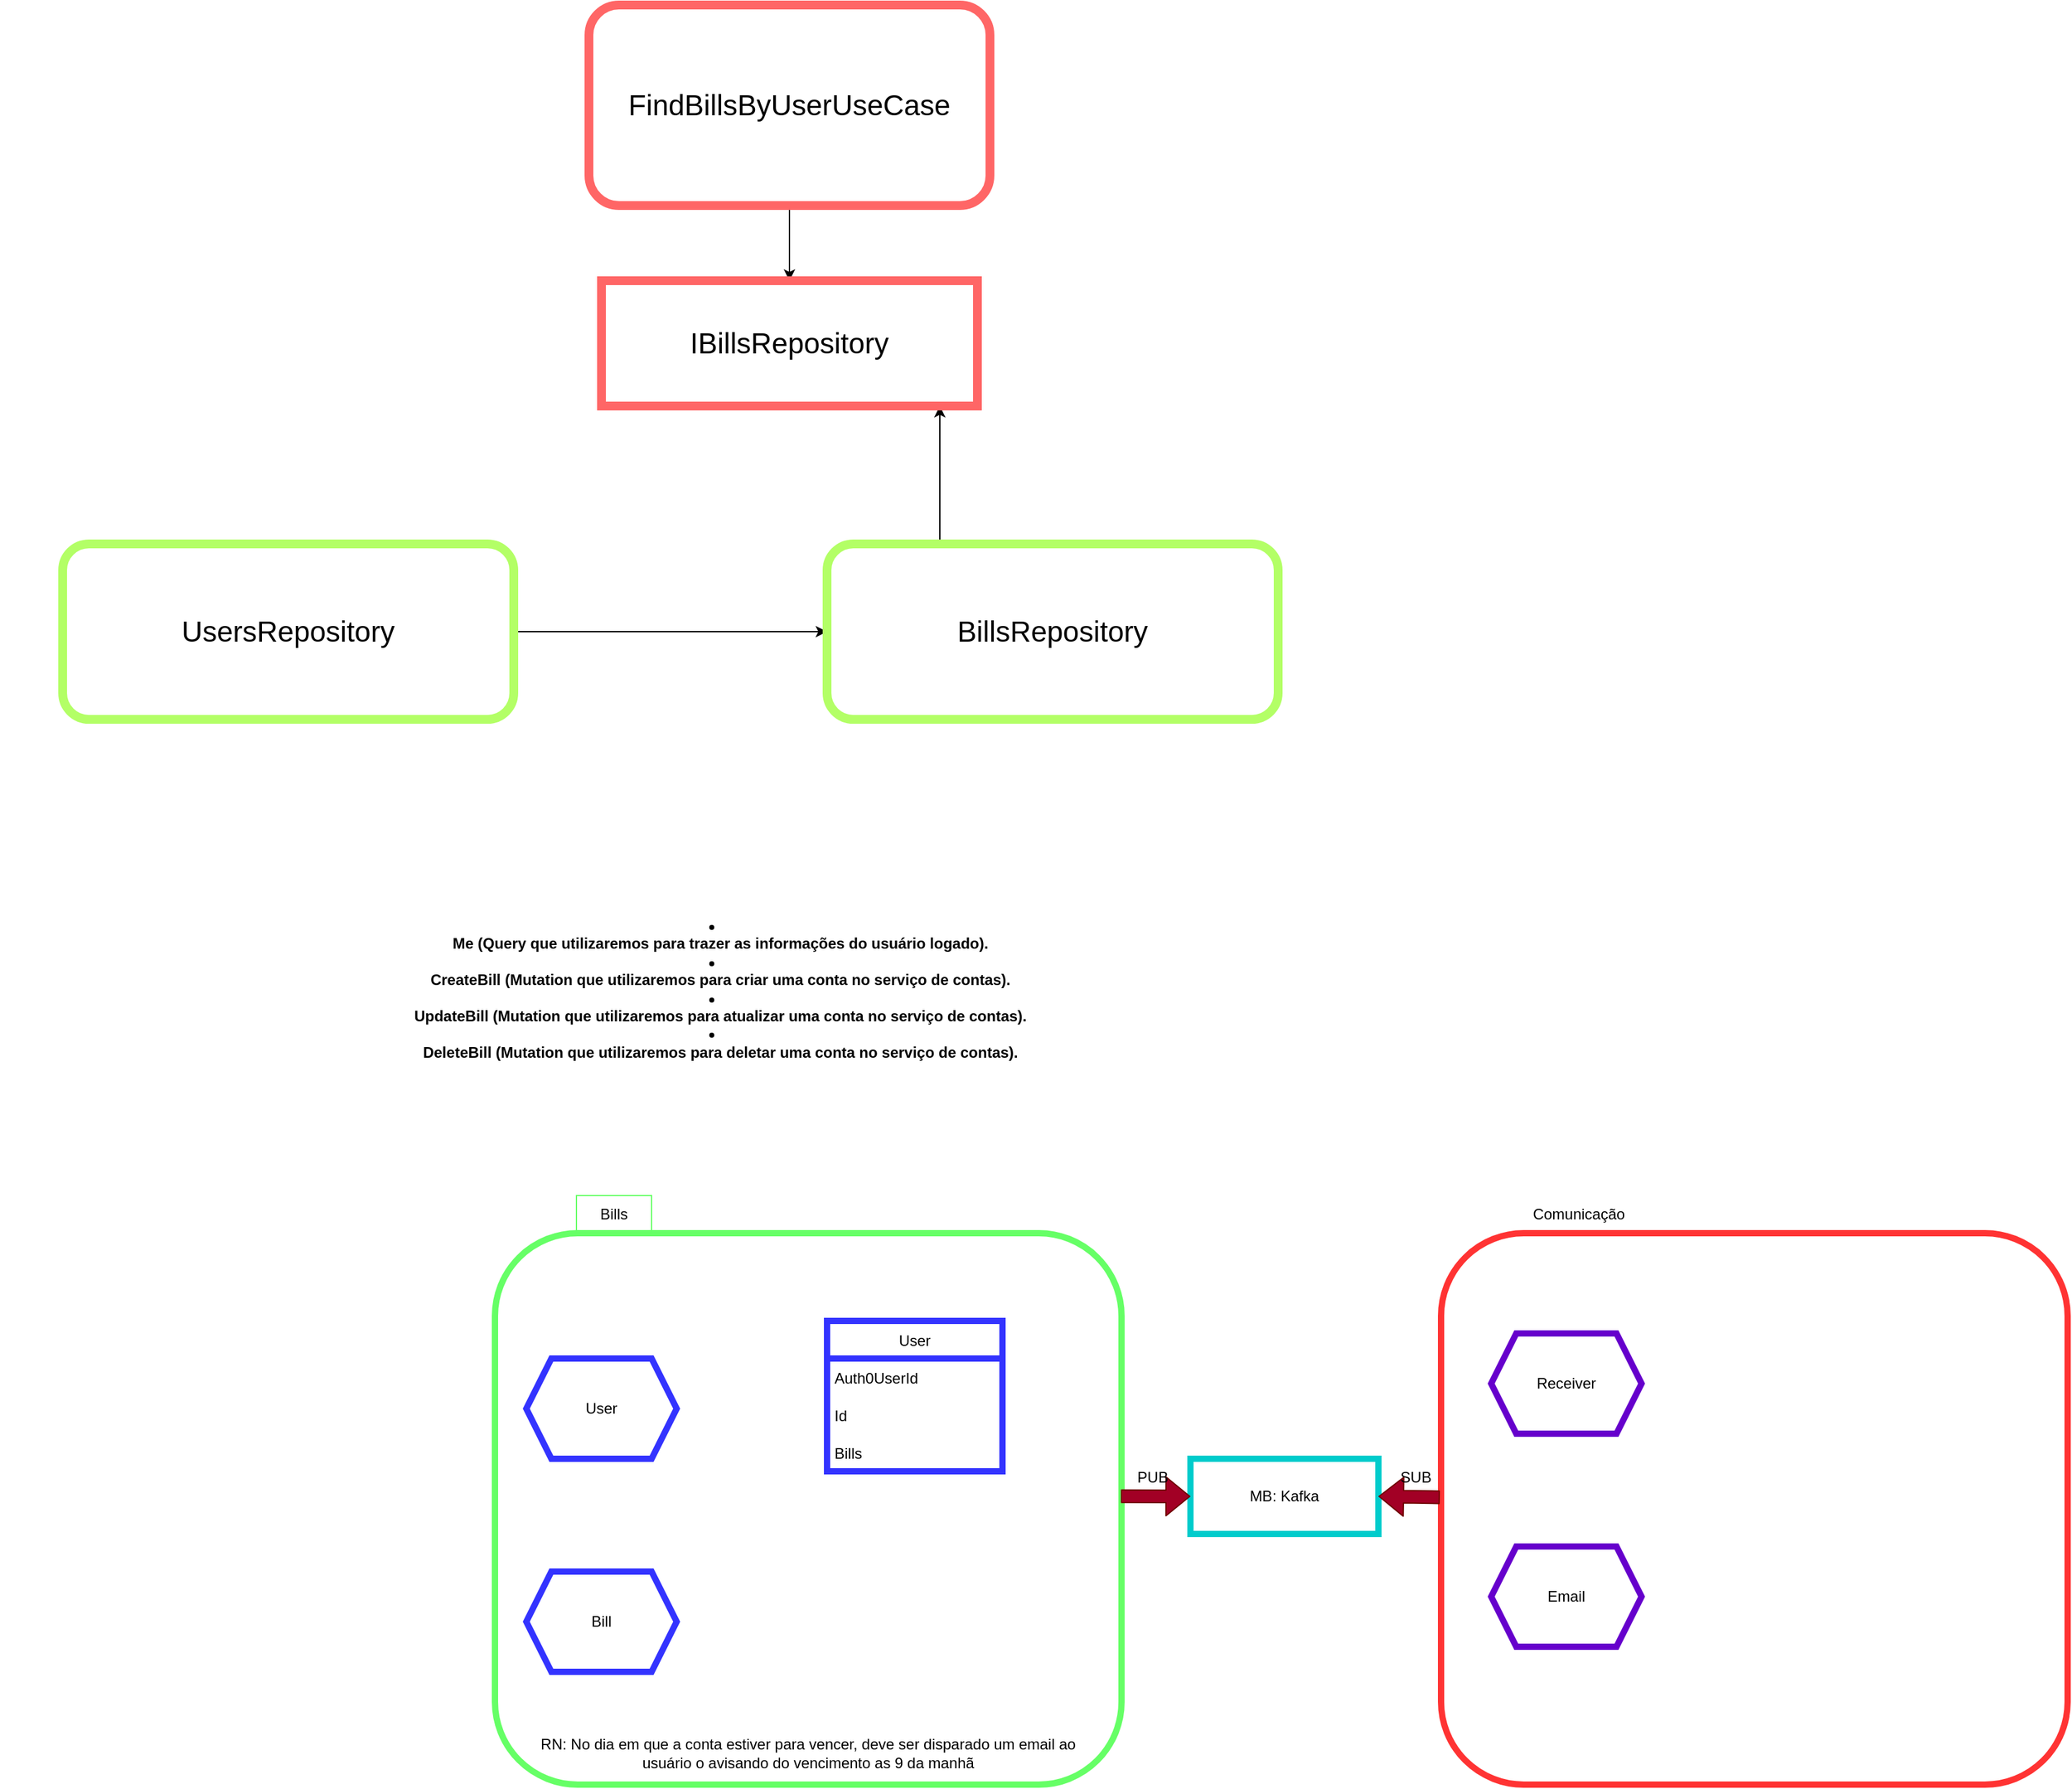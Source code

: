 <mxfile>
    <diagram id="NQBmBVCwTu-ZauF4DziT" name="Página-1">
        <mxGraphModel dx="2254" dy="1836" grid="1" gridSize="10" guides="1" tooltips="1" connect="1" arrows="1" fold="1" page="1" pageScale="1" pageWidth="827" pageHeight="1169" math="0" shadow="0">
            <root>
                <mxCell id="0"/>
                <mxCell id="1" parent="0"/>
                <mxCell id="2" value="" style="rounded=1;whiteSpace=wrap;html=1;strokeColor=#66FF66;strokeWidth=5;align=left;" parent="1" vertex="1">
                    <mxGeometry x="15" y="40" width="500" height="440" as="geometry"/>
                </mxCell>
                <mxCell id="3" value="User" style="shape=hexagon;perimeter=hexagonPerimeter2;whiteSpace=wrap;html=1;fixedSize=1;strokeColor=#3333FF;strokeWidth=5;" parent="1" vertex="1">
                    <mxGeometry x="40" y="140" width="120" height="80" as="geometry"/>
                </mxCell>
                <mxCell id="4" value="Bills" style="text;html=1;align=center;verticalAlign=middle;whiteSpace=wrap;rounded=0;strokeColor=#66FF66;" parent="1" vertex="1">
                    <mxGeometry x="80" y="10" width="60" height="30" as="geometry"/>
                </mxCell>
                <mxCell id="6" value="Bill" style="shape=hexagon;perimeter=hexagonPerimeter2;whiteSpace=wrap;html=1;fixedSize=1;strokeColor=#3333FF;strokeWidth=5;" parent="1" vertex="1">
                    <mxGeometry x="40" y="310" width="120" height="80" as="geometry"/>
                </mxCell>
                <mxCell id="7" value="RN: No dia em que a conta estiver para vencer, deve ser disparado um email ao usuário o avisando do vencimento as 9 da manhã" style="text;html=1;strokeColor=none;fillColor=none;align=center;verticalAlign=middle;whiteSpace=wrap;rounded=0;" parent="1" vertex="1">
                    <mxGeometry x="30" y="440" width="470" height="30" as="geometry"/>
                </mxCell>
                <mxCell id="8" value="" style="rounded=1;whiteSpace=wrap;html=1;strokeColor=#FF3333;strokeWidth=5;align=left;" parent="1" vertex="1">
                    <mxGeometry x="770" y="40" width="500" height="440" as="geometry"/>
                </mxCell>
                <mxCell id="9" value="Comunicação" style="text;html=1;strokeColor=none;fillColor=none;align=center;verticalAlign=middle;whiteSpace=wrap;rounded=0;" parent="1" vertex="1">
                    <mxGeometry x="850" y="10" width="60" height="30" as="geometry"/>
                </mxCell>
                <mxCell id="10" value="Receiver" style="shape=hexagon;perimeter=hexagonPerimeter2;whiteSpace=wrap;html=1;fixedSize=1;strokeColor=#6600CC;strokeWidth=5;" parent="1" vertex="1">
                    <mxGeometry x="810" y="120" width="120" height="80" as="geometry"/>
                </mxCell>
                <mxCell id="11" value="Email" style="shape=hexagon;perimeter=hexagonPerimeter2;whiteSpace=wrap;html=1;fixedSize=1;strokeColor=#6600CC;strokeWidth=5;" parent="1" vertex="1">
                    <mxGeometry x="810" y="290" width="120" height="80" as="geometry"/>
                </mxCell>
                <mxCell id="12" value="MB: Kafka" style="shape=process;whiteSpace=wrap;html=1;backgroundOutline=1;strokeColor=#00CCCC;strokeWidth=5;size=0;" parent="1" vertex="1">
                    <mxGeometry x="570" y="220" width="150" height="60" as="geometry"/>
                </mxCell>
                <mxCell id="13" value="" style="shape=flexArrow;endArrow=classic;html=1;entryX=0;entryY=0.5;entryDx=0;entryDy=0;exitX=0.999;exitY=0.477;exitDx=0;exitDy=0;exitPerimeter=0;fillColor=#a20025;strokeColor=#6F0000;" parent="1" source="2" target="12" edge="1">
                    <mxGeometry width="50" height="50" relative="1" as="geometry">
                        <mxPoint x="430" y="280" as="sourcePoint"/>
                        <mxPoint x="480" y="230" as="targetPoint"/>
                    </mxGeometry>
                </mxCell>
                <mxCell id="14" value="PUB" style="text;html=1;strokeColor=none;fillColor=none;align=center;verticalAlign=middle;whiteSpace=wrap;rounded=0;" parent="1" vertex="1">
                    <mxGeometry x="510" y="220" width="60" height="30" as="geometry"/>
                </mxCell>
                <mxCell id="17" value="" style="shape=flexArrow;endArrow=classic;html=1;entryX=1;entryY=0.5;entryDx=0;entryDy=0;fillColor=#a20025;strokeColor=#6F0000;endWidth=20;endSize=6.18;exitX=-0.002;exitY=0.479;exitDx=0;exitDy=0;exitPerimeter=0;" parent="1" source="8" target="12" edge="1">
                    <mxGeometry width="50" height="50" relative="1" as="geometry">
                        <mxPoint x="750" y="300" as="sourcePoint"/>
                        <mxPoint x="770.5" y="250.12" as="targetPoint"/>
                    </mxGeometry>
                </mxCell>
                <mxCell id="18" value="SUB" style="text;html=1;strokeColor=none;fillColor=none;align=center;verticalAlign=middle;whiteSpace=wrap;rounded=0;" parent="1" vertex="1">
                    <mxGeometry x="720" y="220" width="60" height="30" as="geometry"/>
                </mxCell>
                <mxCell id="19" value="User" style="swimlane;fontStyle=0;childLayout=stackLayout;horizontal=1;startSize=30;horizontalStack=0;resizeParent=1;resizeParentMax=0;resizeLast=0;collapsible=1;marginBottom=0;strokeColor=#3333FF;strokeWidth=5;" parent="1" vertex="1">
                    <mxGeometry x="280" y="110" width="140" height="120" as="geometry"/>
                </mxCell>
                <mxCell id="20" value="Auth0UserId" style="text;strokeColor=none;fillColor=none;align=left;verticalAlign=middle;spacingLeft=4;spacingRight=4;overflow=hidden;points=[[0,0.5],[1,0.5]];portConstraint=eastwest;rotatable=0;" parent="19" vertex="1">
                    <mxGeometry y="30" width="140" height="30" as="geometry"/>
                </mxCell>
                <mxCell id="21" value="Id" style="text;strokeColor=none;fillColor=none;align=left;verticalAlign=middle;spacingLeft=4;spacingRight=4;overflow=hidden;points=[[0,0.5],[1,0.5]];portConstraint=eastwest;rotatable=0;" parent="19" vertex="1">
                    <mxGeometry y="60" width="140" height="30" as="geometry"/>
                </mxCell>
                <mxCell id="22" value="Bills" style="text;strokeColor=none;fillColor=none;align=left;verticalAlign=middle;spacingLeft=4;spacingRight=4;overflow=hidden;points=[[0,0.5],[1,0.5]];portConstraint=eastwest;rotatable=0;" parent="19" vertex="1">
                    <mxGeometry y="90" width="140" height="30" as="geometry"/>
                </mxCell>
                <mxCell id="23" value="&lt;div class=&quot;css-1dbjc4n r-1ro0kt6 r-18u37iz r-16y2uox r-1wbh5a2 r-1777fci&quot;&gt;&lt;div class=&quot;css-1dbjc4n r-1ro0kt6 r-16y2uox r-1wbh5a2 r-1vco6b3 r-9aemit&quot;&gt;&lt;div class=&quot;css-1dbjc4n&quot;&gt;&lt;div class=&quot;css-1dbjc4n&quot;&gt;&lt;li class=&quot;css-4rbku5 r-1oszu61 r-1xc7w19 r-1phboty r-1yadl64 r-deolkf r-6koalj r-1mlwlqe r-eqz5dr r-1q142lx r-crgep1 r-ifefl9 r-bcqeeo r-t60dpp r-iphfwy r-wk8lta r-1yzf0co r-bnwqim r-417010&quot;&gt;&lt;div class=&quot;r-1oszu61 r-1xc7w19 r-1phboty r-1yadl64 r-deolkf r-6koalj r-1ro0kt6 r-18u37iz r-16y2uox r-1wbh5a2 r-crgep1 r-ifefl9 r-bcqeeo r-t60dpp r-bnwqim r-417010&quot;&gt;&lt;div class=&quot;css-1dbjc4n r-13awgt0&quot;&gt;&lt;div class=&quot;r-1oszu61 r-1xc7w19 r-1phboty r-1yadl64 r-deolkf r-6koalj r-1mlwlqe r-eqz5dr r-1q142lx r-crgep1 r-ifefl9 r-bcqeeo r-t60dpp r-bnwqim r-417010&quot;&gt;&lt;div dir=&quot;auto&quot; class=&quot;css-901oao r-z9jf92 r-gg6oyi r-ubezar r-16dba41 r-135wba7 r-fdjqy7 r-1xnzce8&quot;&gt;&lt;span&gt;Me (Query que utilizaremos para trazer as informações do usuário logado). &lt;/span&gt;&lt;/div&gt;&lt;/div&gt;&lt;/div&gt;&lt;/div&gt;&lt;/li&gt;&lt;/div&gt;&lt;/div&gt;&lt;/div&gt;&lt;/div&gt;&lt;div class=&quot;css-1dbjc4n r-1ro0kt6 r-18u37iz r-16y2uox r-1wbh5a2 r-1777fci&quot;&gt;&lt;div class=&quot;css-1dbjc4n r-1ro0kt6 r-16y2uox r-1wbh5a2 r-1vco6b3 r-9aemit&quot;&gt;&lt;div class=&quot;css-1dbjc4n&quot;&gt;&lt;div class=&quot;css-1dbjc4n&quot;&gt;&lt;li class=&quot;css-4rbku5 r-1oszu61 r-1xc7w19 r-1phboty r-1yadl64 r-deolkf r-6koalj r-1mlwlqe r-eqz5dr r-1q142lx r-crgep1 r-ifefl9 r-bcqeeo r-t60dpp r-iphfwy r-1h8ys4a r-1yzf0co r-bnwqim r-417010&quot;&gt;&lt;div class=&quot;r-1oszu61 r-1xc7w19 r-1phboty r-1yadl64 r-deolkf r-6koalj r-1ro0kt6 r-18u37iz r-16y2uox r-1wbh5a2 r-crgep1 r-ifefl9 r-bcqeeo r-t60dpp r-bnwqim r-417010&quot;&gt;&lt;div class=&quot;r-1awozwy r-1xc7w19 r-1phboty r-1yadl64 r-deolkf r-6koalj r-1mlwlqe r-18u37iz r-1q142lx r-1472mwg r-crgep1 r-ifefl9 r-bcqeeo r-t60dpp r-1m04atk r-1pyaxff r-bnwqim r-417010&quot;&gt;&lt;/div&gt;&lt;div class=&quot;css-1dbjc4n r-13awgt0&quot;&gt;&lt;div class=&quot;r-1oszu61 r-1xc7w19 r-1phboty r-1yadl64 r-deolkf r-6koalj r-1mlwlqe r-eqz5dr r-1q142lx r-crgep1 r-ifefl9 r-bcqeeo r-t60dpp r-bnwqim r-417010&quot;&gt;&lt;div dir=&quot;auto&quot; class=&quot;css-901oao r-z9jf92 r-gg6oyi r-ubezar r-16dba41 r-135wba7 r-fdjqy7 r-1xnzce8&quot;&gt;&lt;span&gt;CreateBill (Mutation que utilizaremos para criar uma conta no serviço de contas).&lt;/span&gt;&lt;/div&gt;&lt;/div&gt;&lt;/div&gt;&lt;/div&gt;&lt;/li&gt;&lt;/div&gt;&lt;/div&gt;&lt;/div&gt;&lt;/div&gt;&lt;div class=&quot;css-1dbjc4n r-1ro0kt6 r-18u37iz r-16y2uox r-1wbh5a2 r-1777fci&quot;&gt;&lt;div class=&quot;css-1dbjc4n r-1ro0kt6 r-16y2uox r-1wbh5a2 r-1vco6b3 r-9aemit&quot;&gt;&lt;div class=&quot;css-1dbjc4n&quot;&gt;&lt;div class=&quot;css-1dbjc4n&quot;&gt;&lt;li class=&quot;css-4rbku5 r-1oszu61 r-1xc7w19 r-1phboty r-1yadl64 r-deolkf r-6koalj r-1mlwlqe r-eqz5dr r-1q142lx r-crgep1 r-ifefl9 r-bcqeeo r-t60dpp r-iphfwy r-1h8ys4a r-1yzf0co r-bnwqim r-417010&quot;&gt;&lt;div class=&quot;r-1oszu61 r-1xc7w19 r-1phboty r-1yadl64 r-deolkf r-6koalj r-1ro0kt6 r-18u37iz r-16y2uox r-1wbh5a2 r-crgep1 r-ifefl9 r-bcqeeo r-t60dpp r-bnwqim r-417010&quot;&gt;&lt;div class=&quot;r-1awozwy r-1xc7w19 r-1phboty r-1yadl64 r-deolkf r-6koalj r-1mlwlqe r-18u37iz r-1q142lx r-1472mwg r-crgep1 r-ifefl9 r-bcqeeo r-t60dpp r-1m04atk r-1pyaxff r-bnwqim r-417010&quot;&gt;&lt;/div&gt;&lt;div class=&quot;css-1dbjc4n r-13awgt0&quot;&gt;&lt;div class=&quot;r-1oszu61 r-1xc7w19 r-1phboty r-1yadl64 r-deolkf r-6koalj r-1mlwlqe r-eqz5dr r-1q142lx r-crgep1 r-ifefl9 r-bcqeeo r-t60dpp r-bnwqim r-417010&quot;&gt;&lt;div dir=&quot;auto&quot; class=&quot;css-901oao r-z9jf92 r-gg6oyi r-ubezar r-16dba41 r-135wba7 r-fdjqy7 r-1xnzce8&quot;&gt;&lt;span&gt;UpdateBill (Mutation que utilizaremos para atualizar uma conta no serviço de contas).&lt;/span&gt;&lt;/div&gt;&lt;/div&gt;&lt;/div&gt;&lt;/div&gt;&lt;/li&gt;&lt;/div&gt;&lt;/div&gt;&lt;/div&gt;&lt;/div&gt;&lt;div class=&quot;css-1dbjc4n r-1ro0kt6 r-18u37iz r-16y2uox r-1wbh5a2 r-1777fci&quot;&gt;&lt;div class=&quot;css-1dbjc4n r-1ro0kt6 r-16y2uox r-1wbh5a2 r-1vco6b3 r-9aemit&quot;&gt;&lt;div class=&quot;css-1dbjc4n&quot;&gt;&lt;div class=&quot;css-1dbjc4n&quot;&gt;&lt;li class=&quot;css-4rbku5 r-1oszu61 r-1xc7w19 r-1phboty r-1yadl64 r-deolkf r-6koalj r-1mlwlqe r-eqz5dr r-1q142lx r-crgep1 r-ifefl9 r-bcqeeo r-t60dpp r-1mdbw0j r-1h8ys4a r-1yzf0co r-bnwqim r-417010&quot;&gt;&lt;div class=&quot;r-1oszu61 r-1xc7w19 r-1phboty r-1yadl64 r-deolkf r-6koalj r-1ro0kt6 r-18u37iz r-16y2uox r-1wbh5a2 r-crgep1 r-ifefl9 r-bcqeeo r-t60dpp r-bnwqim r-417010&quot;&gt;&lt;div class=&quot;r-1awozwy r-1xc7w19 r-1phboty r-1yadl64 r-deolkf r-6koalj r-1mlwlqe r-18u37iz r-1q142lx r-1472mwg r-crgep1 r-ifefl9 r-bcqeeo r-t60dpp r-1m04atk r-1pyaxff r-bnwqim r-417010&quot;&gt;&lt;/div&gt;&lt;div class=&quot;css-1dbjc4n r-13awgt0&quot;&gt;&lt;div class=&quot;r-1oszu61 r-1xc7w19 r-1phboty r-1yadl64 r-deolkf r-6koalj r-1mlwlqe r-eqz5dr r-1q142lx r-crgep1 r-ifefl9 r-bcqeeo r-t60dpp r-bnwqim r-417010&quot;&gt;&lt;div dir=&quot;auto&quot; class=&quot;css-901oao r-z9jf92 r-gg6oyi r-ubezar r-16dba41 r-135wba7 r-fdjqy7 r-1xnzce8&quot;&gt;&lt;span&gt;DeleteBill (Mutation que utilizaremos para deletar uma conta no serviço de contas).&lt;/span&gt;&lt;/div&gt;&lt;/div&gt;&lt;/div&gt;&lt;/div&gt;&lt;/li&gt;&lt;/div&gt;&lt;/div&gt;&lt;/div&gt;&lt;/div&gt;" style="text;html=1;strokeColor=none;fillColor=none;align=center;verticalAlign=middle;whiteSpace=wrap;rounded=0;fontStyle=1" parent="1" vertex="1">
                    <mxGeometry x="-380" y="-230" width="1150" height="150" as="geometry"/>
                </mxCell>
                <mxCell id="32" style="edgeStyle=none;html=1;exitX=0.5;exitY=1;exitDx=0;exitDy=0;entryX=0.5;entryY=0;entryDx=0;entryDy=0;fontSize=23;" edge="1" parent="1" source="24" target="31">
                    <mxGeometry relative="1" as="geometry"/>
                </mxCell>
                <mxCell id="24" value="FindBillsByUserUseCase" style="rounded=1;whiteSpace=wrap;html=1;strokeWidth=7;fontSize=23;strokeColor=#FF6666;" vertex="1" parent="1">
                    <mxGeometry x="90" y="-940" width="320" height="160" as="geometry"/>
                </mxCell>
                <mxCell id="35" style="edgeStyle=none;html=1;exitX=1;exitY=0.5;exitDx=0;exitDy=0;entryX=0;entryY=0.5;entryDx=0;entryDy=0;fontSize=23;" edge="1" parent="1" source="27" target="28">
                    <mxGeometry relative="1" as="geometry"/>
                </mxCell>
                <mxCell id="27" value="UsersRepository" style="rounded=1;whiteSpace=wrap;html=1;fontSize=23;strokeColor=#B3FF66;strokeWidth=7;" vertex="1" parent="1">
                    <mxGeometry x="-330" y="-510" width="360" height="140" as="geometry"/>
                </mxCell>
                <mxCell id="34" style="edgeStyle=none;html=1;exitX=0.25;exitY=0;exitDx=0;exitDy=0;entryX=0.9;entryY=1;entryDx=0;entryDy=0;entryPerimeter=0;fontSize=23;" edge="1" parent="1" source="28" target="31">
                    <mxGeometry relative="1" as="geometry"/>
                </mxCell>
                <mxCell id="28" value="BillsRepository" style="rounded=1;whiteSpace=wrap;html=1;fontSize=23;strokeColor=#B3FF66;strokeWidth=7;" vertex="1" parent="1">
                    <mxGeometry x="280" y="-510" width="360" height="140" as="geometry"/>
                </mxCell>
                <mxCell id="31" value="IBillsRepository" style="rounded=0;whiteSpace=wrap;html=1;fontSize=23;strokeColor=#FF6666;strokeWidth=7;" vertex="1" parent="1">
                    <mxGeometry x="100" y="-720" width="300" height="100" as="geometry"/>
                </mxCell>
            </root>
        </mxGraphModel>
    </diagram>
</mxfile>